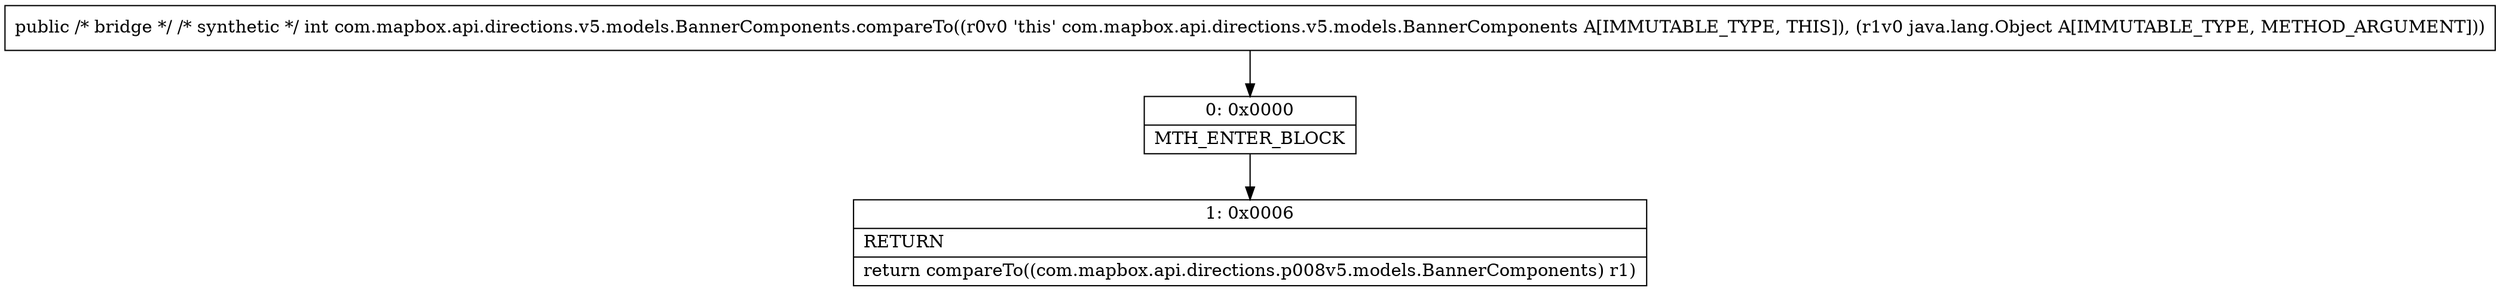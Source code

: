 digraph "CFG forcom.mapbox.api.directions.v5.models.BannerComponents.compareTo(Ljava\/lang\/Object;)I" {
Node_0 [shape=record,label="{0\:\ 0x0000|MTH_ENTER_BLOCK\l}"];
Node_1 [shape=record,label="{1\:\ 0x0006|RETURN\l|return compareTo((com.mapbox.api.directions.p008v5.models.BannerComponents) r1)\l}"];
MethodNode[shape=record,label="{public \/* bridge *\/ \/* synthetic *\/ int com.mapbox.api.directions.v5.models.BannerComponents.compareTo((r0v0 'this' com.mapbox.api.directions.v5.models.BannerComponents A[IMMUTABLE_TYPE, THIS]), (r1v0 java.lang.Object A[IMMUTABLE_TYPE, METHOD_ARGUMENT])) }"];
MethodNode -> Node_0;
Node_0 -> Node_1;
}

